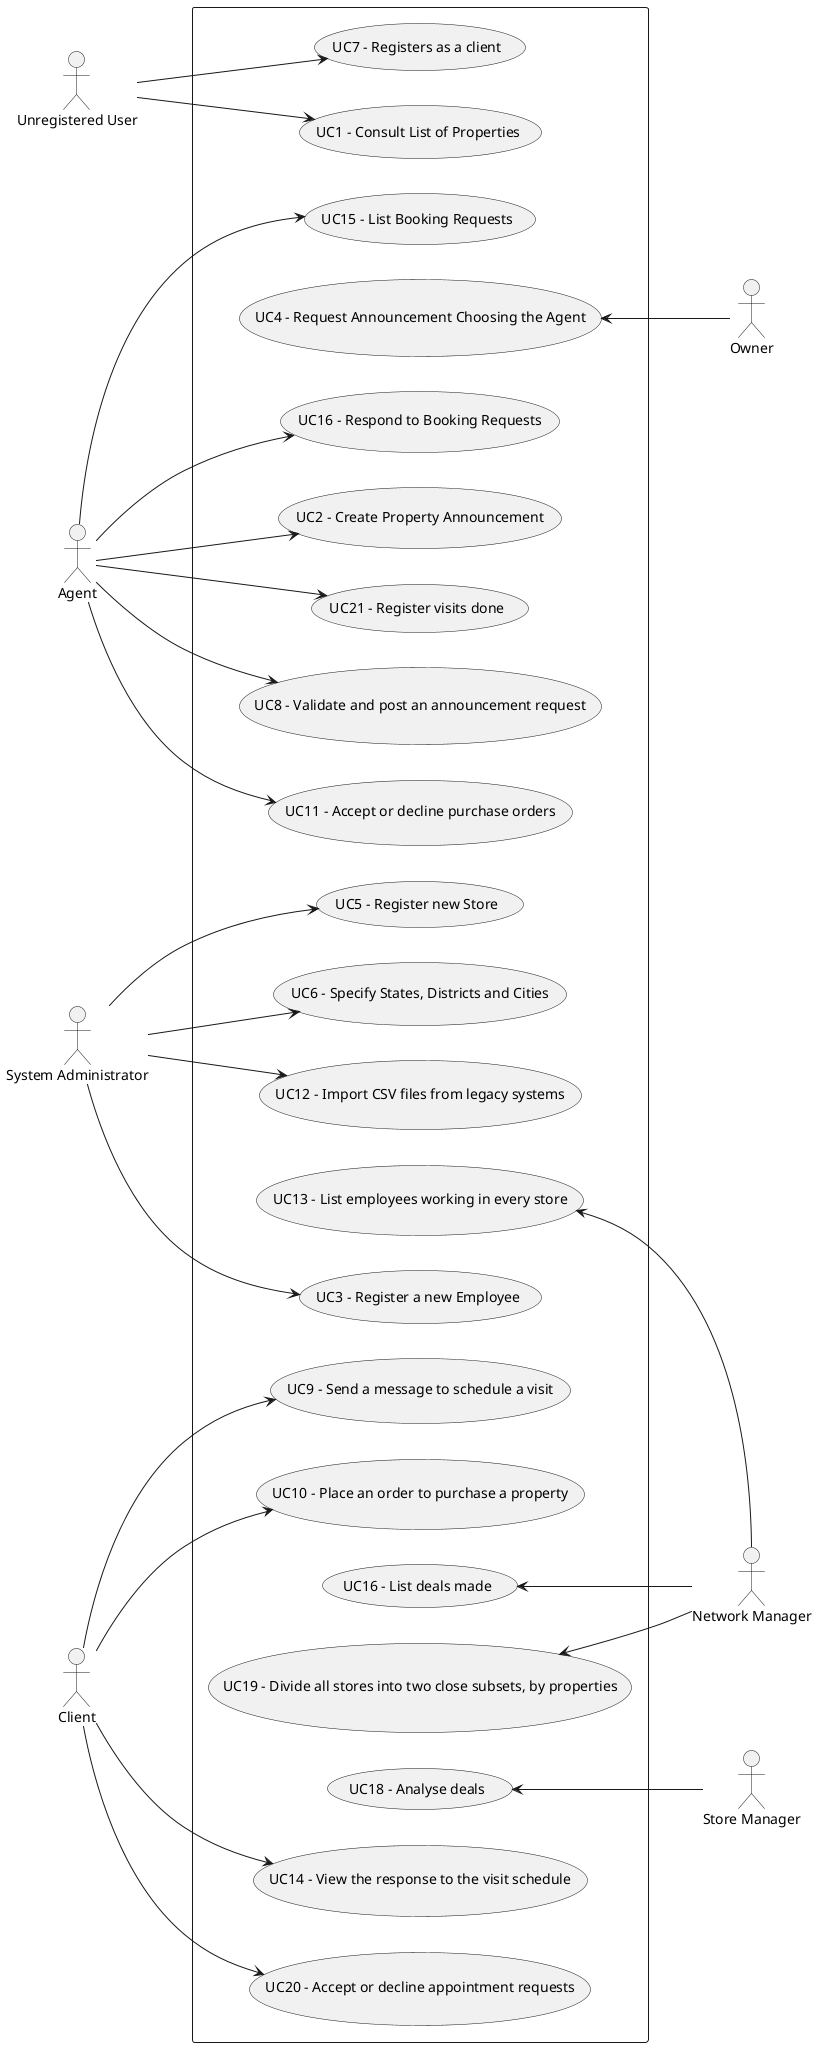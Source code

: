 @startuml
skinparam packageStyle rectangle

left to right direction
    actor "Unregistered User"
    actor "Agent"
    actor "System Administrator"
    actor "Owner"
    actor "Client"
    actor "Network Manager"
    actor "Store Manager"

rectangle {
    usecase "UC1 - Consult List of Properties" as UC1
    usecase "UC2 - Create Property Announcement" as UC2
    usecase "UC3 - Register a new Employee" as UC3
    usecase "UC4 - Request Announcement Choosing the Agent" as UC4
    usecase "UC5 - Register new Store" as UC5
    usecase "UC6 - Specify States, Districts and Cities" as UC6
    usecase "UC7 - Registers as a client" as UC7
    usecase "UC8 - Validate and post an announcement request" as UC8
    usecase "UC9 - Send a message to schedule a visit" as UC9
    usecase "UC10 - Place an order to purchase a property" as UC10
    usecase "UC11 - Accept or decline purchase orders" as UC11
    usecase "UC12 - Import CSV files from legacy systems" as UC12
    usecase "UC13 - List employees working in every store" as UC13
    usecase "UC14 - View the response to the visit schedule" as UC14
    usecase "UC15 - List Booking Requests" as UC15
    usecase "UC16 - Respond to Booking Requests" as UC16
    usecase "UC16 - List deals made" as UC17
    usecase "UC18 - Analyse deals" as UC18
    usecase "UC19 - Divide all stores into two close subsets, by properties" as UC19
    usecase "UC20 - Accept or decline appointment requests" as UC20
    usecase "UC21 - Register visits done" as UC21

    "Unregistered User" --> UC1
    "Unregistered User" --> UC7

    "Agent" --> UC2
    "Agent" --> UC8
    "Agent" --> UC11
    "Agent" --> UC15
    "Agent" --> UC16
    "Agent" --> UC21


    "System Administrator" --> UC3
    "System Administrator" --> UC5
    "System Administrator" --> UC6
    "System Administrator" --> UC12

    UC4 <-- "Owner"

    "Client" --> UC9
    "Client" --> UC10
    "Client" --> UC14
    "Client" --> UC20

    UC13 <-- "Network Manager"
    UC17 <-- "Network Manager"
    UC19 <-- "Network Manager"

    UC18 <-- "Store Manager"

}
@enduml